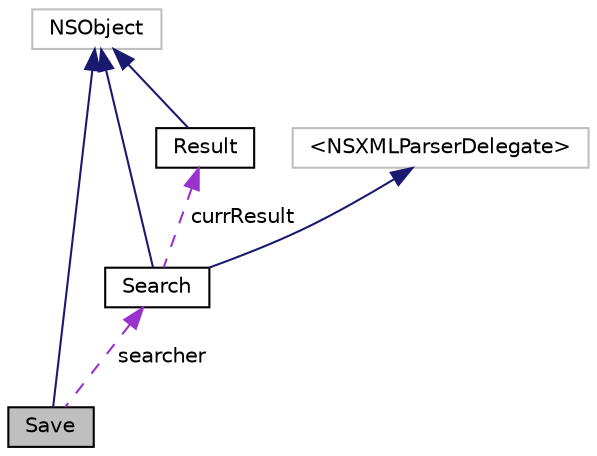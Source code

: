 digraph "Save"
{
  edge [fontname="Helvetica",fontsize="10",labelfontname="Helvetica",labelfontsize="10"];
  node [fontname="Helvetica",fontsize="10",shape=record];
  Node1 [label="Save",height=0.2,width=0.4,color="black", fillcolor="grey75", style="filled", fontcolor="black"];
  Node2 -> Node1 [dir="back",color="midnightblue",fontsize="10",style="solid"];
  Node2 [label="NSObject",height=0.2,width=0.4,color="grey75", fillcolor="white", style="filled"];
  Node3 -> Node1 [dir="back",color="darkorchid3",fontsize="10",style="dashed",label=" searcher" ];
  Node3 [label="Search",height=0.2,width=0.4,color="black", fillcolor="white", style="filled",URL="$interface_search.html"];
  Node2 -> Node3 [dir="back",color="midnightblue",fontsize="10",style="solid"];
  Node4 -> Node3 [dir="back",color="midnightblue",fontsize="10",style="solid"];
  Node4 [label="\<NSXMLParserDelegate\>",height=0.2,width=0.4,color="grey75", fillcolor="white", style="filled"];
  Node5 -> Node3 [dir="back",color="darkorchid3",fontsize="10",style="dashed",label=" currResult" ];
  Node5 [label="Result",height=0.2,width=0.4,color="black", fillcolor="white", style="filled",URL="$interface_result.html"];
  Node2 -> Node5 [dir="back",color="midnightblue",fontsize="10",style="solid"];
}

